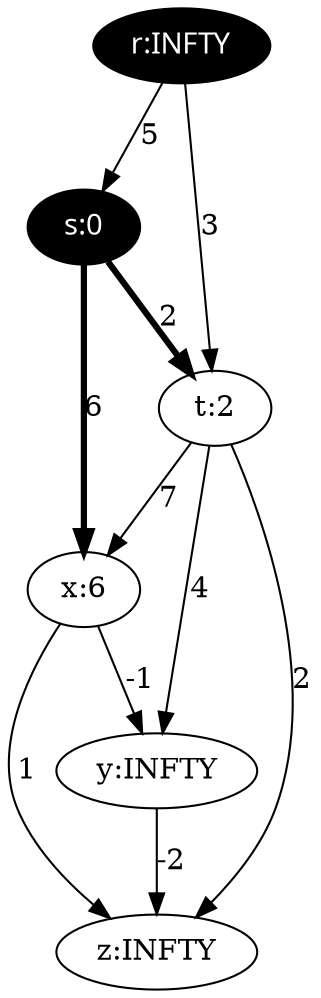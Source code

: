 Digraph {
r [ label="r:INFTY" fontcolor=white style=filled fontname="time-bold" fillcolor=black ];
s [ label="s:0" fontcolor=white style=filled fontname="time-bold" fillcolor=black ];
t [ label="t:2" ];
x [ label="x:6" ];
y [ label="y:INFTY" ];
z [ label="z:INFTY" ];
r->s[label="5", penwidth=1];
r->t[label="3", penwidth=1];
s->t[label="2", penwidth=3];
s->x[label="6", penwidth=3];
t->x[label="7", penwidth=1];
t->y[label="4", penwidth=1];
t->z[label="2", penwidth=1];
x->y[label="-1", penwidth=1];
x->z[label="1", penwidth=1];
y->z[label="-2", penwidth=1];
}